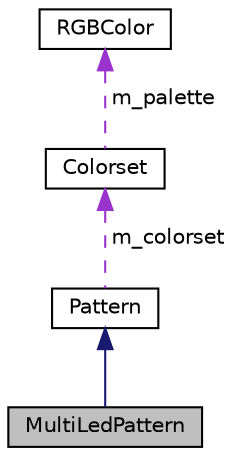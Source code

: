 digraph "MultiLedPattern"
{
 // INTERACTIVE_SVG=YES
 // LATEX_PDF_SIZE
  bgcolor="transparent";
  edge [fontname="Helvetica",fontsize="10",labelfontname="Helvetica",labelfontsize="10"];
  node [fontname="Helvetica",fontsize="10",shape=record];
  Node1 [label="MultiLedPattern",height=0.2,width=0.4,color="black", fillcolor="grey75", style="filled", fontcolor="black",tooltip=" "];
  Node2 -> Node1 [dir="back",color="midnightblue",fontsize="10",style="solid",fontname="Helvetica"];
  Node2 [label="Pattern",height=0.2,width=0.4,color="black",URL="$classPattern.html",tooltip=" "];
  Node3 -> Node2 [dir="back",color="darkorchid3",fontsize="10",style="dashed",label=" m_colorset" ,fontname="Helvetica"];
  Node3 [label="Colorset",height=0.2,width=0.4,color="black",URL="$classColorset.html",tooltip=" "];
  Node4 -> Node3 [dir="back",color="darkorchid3",fontsize="10",style="dashed",label=" m_palette" ,fontname="Helvetica"];
  Node4 [label="RGBColor",height=0.2,width=0.4,color="black",URL="$classRGBColor.html",tooltip=" "];
}
